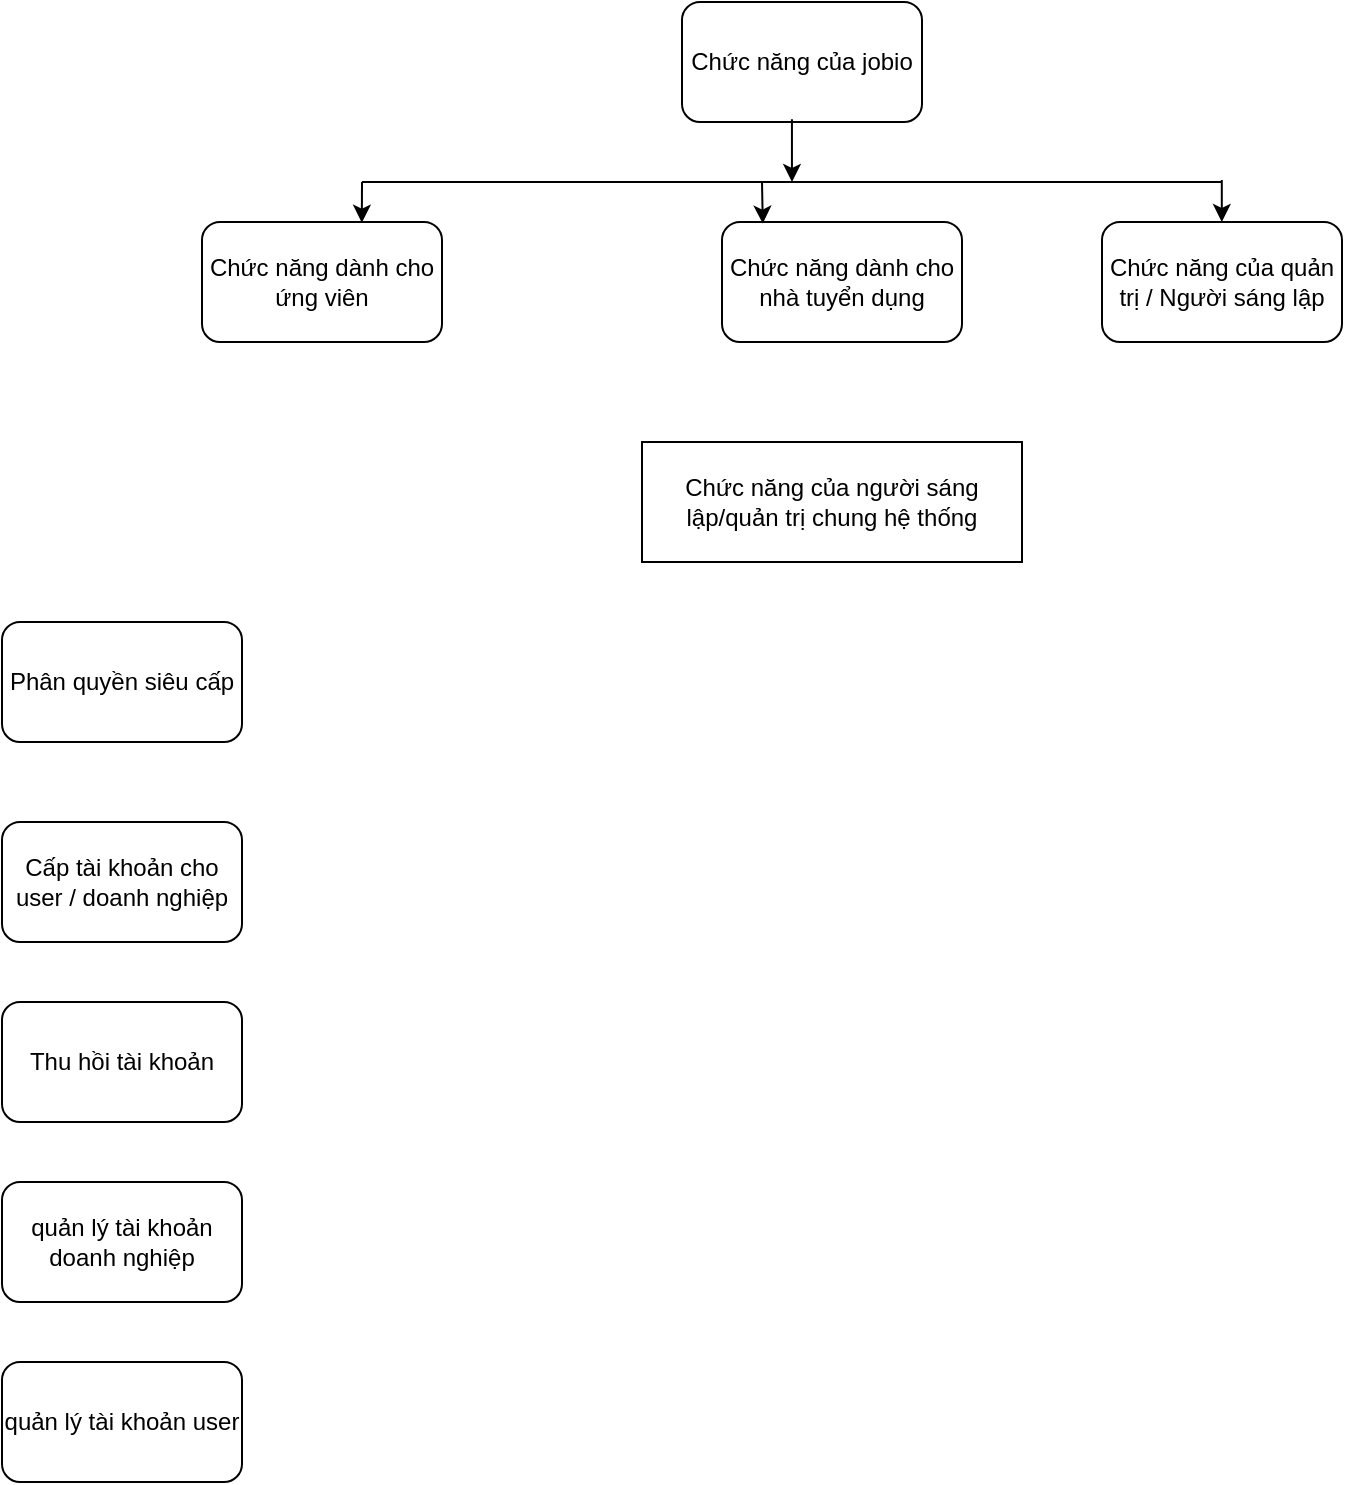 <mxfile version="28.2.8">
  <diagram name="Page-1" id="G9xiFKug8nNEHU4Qc6Kt">
    <mxGraphModel dx="864" dy="474" grid="1" gridSize="10" guides="1" tooltips="1" connect="1" arrows="1" fold="1" page="1" pageScale="1" pageWidth="850" pageHeight="1100" math="0" shadow="0">
      <root>
        <mxCell id="0" />
        <mxCell id="1" parent="0" />
        <mxCell id="T92mFK9ZWtlFtV9iLCKA-1" value="Chức năng của jobio" style="rounded=1;whiteSpace=wrap;html=1;" parent="1" vertex="1">
          <mxGeometry x="380" y="20" width="120" height="60" as="geometry" />
        </mxCell>
        <mxCell id="OGNeeQ6CrWGerhJwRkG2-1" value="Chức năng dành cho ứng viên" style="rounded=1;whiteSpace=wrap;html=1;" parent="1" vertex="1">
          <mxGeometry x="140" y="130" width="120" height="60" as="geometry" />
        </mxCell>
        <mxCell id="OGNeeQ6CrWGerhJwRkG2-2" value="Chức năng dành cho nhà tuyển dụng" style="rounded=1;whiteSpace=wrap;html=1;" parent="1" vertex="1">
          <mxGeometry x="400" y="130" width="120" height="60" as="geometry" />
        </mxCell>
        <mxCell id="OGNeeQ6CrWGerhJwRkG2-3" value="" style="endArrow=none;html=1;rounded=0;" parent="1" edge="1">
          <mxGeometry width="50" height="50" relative="1" as="geometry">
            <mxPoint x="220" y="110" as="sourcePoint" />
            <mxPoint x="650" y="110" as="targetPoint" />
          </mxGeometry>
        </mxCell>
        <mxCell id="OGNeeQ6CrWGerhJwRkG2-4" value="" style="endArrow=classic;html=1;rounded=0;entryX=0.17;entryY=0.013;entryDx=0;entryDy=0;entryPerimeter=0;" parent="1" target="OGNeeQ6CrWGerhJwRkG2-2" edge="1">
          <mxGeometry width="50" height="50" relative="1" as="geometry">
            <mxPoint x="420" y="110" as="sourcePoint" />
            <mxPoint x="470" y="60" as="targetPoint" />
          </mxGeometry>
        </mxCell>
        <mxCell id="OGNeeQ6CrWGerhJwRkG2-5" value="" style="endArrow=classic;html=1;rounded=0;exitX=0.458;exitY=0.977;exitDx=0;exitDy=0;exitPerimeter=0;" parent="1" source="T92mFK9ZWtlFtV9iLCKA-1" edge="1">
          <mxGeometry width="50" height="50" relative="1" as="geometry">
            <mxPoint x="330" y="180" as="sourcePoint" />
            <mxPoint x="435" y="110" as="targetPoint" />
          </mxGeometry>
        </mxCell>
        <mxCell id="OGNeeQ6CrWGerhJwRkG2-6" value="" style="endArrow=classic;html=1;rounded=0;entryX=0.666;entryY=0.006;entryDx=0;entryDy=0;entryPerimeter=0;" parent="1" target="OGNeeQ6CrWGerhJwRkG2-1" edge="1">
          <mxGeometry width="50" height="50" relative="1" as="geometry">
            <mxPoint x="220" y="110" as="sourcePoint" />
            <mxPoint x="280" y="170" as="targetPoint" />
          </mxGeometry>
        </mxCell>
        <mxCell id="YYRI2rdI4tY2woOfrceG-1" value="Chức năng của quản trị / Người sáng lập" style="rounded=1;whiteSpace=wrap;html=1;" vertex="1" parent="1">
          <mxGeometry x="590" y="130" width="120" height="60" as="geometry" />
        </mxCell>
        <mxCell id="YYRI2rdI4tY2woOfrceG-2" value="" style="endArrow=classic;html=1;rounded=0;entryX=0.17;entryY=0.013;entryDx=0;entryDy=0;entryPerimeter=0;" edge="1" parent="1">
          <mxGeometry width="50" height="50" relative="1" as="geometry">
            <mxPoint x="649.9" y="109" as="sourcePoint" />
            <mxPoint x="649.9" y="130" as="targetPoint" />
          </mxGeometry>
        </mxCell>
        <mxCell id="YYRI2rdI4tY2woOfrceG-3" value="Chức năng của người sáng lập/quản trị chung hệ thống" style="rounded=0;whiteSpace=wrap;html=1;" vertex="1" parent="1">
          <mxGeometry x="360" y="240" width="190" height="60" as="geometry" />
        </mxCell>
        <mxCell id="YYRI2rdI4tY2woOfrceG-5" value="Phân quyền siêu cấp" style="rounded=1;whiteSpace=wrap;html=1;" vertex="1" parent="1">
          <mxGeometry x="40" y="330" width="120" height="60" as="geometry" />
        </mxCell>
        <mxCell id="YYRI2rdI4tY2woOfrceG-6" value="Cấp tài khoản cho user / doanh nghiệp" style="rounded=1;whiteSpace=wrap;html=1;" vertex="1" parent="1">
          <mxGeometry x="40" y="430" width="120" height="60" as="geometry" />
        </mxCell>
        <mxCell id="YYRI2rdI4tY2woOfrceG-7" value="Thu hồi tài khoản" style="rounded=1;whiteSpace=wrap;html=1;" vertex="1" parent="1">
          <mxGeometry x="40" y="520" width="120" height="60" as="geometry" />
        </mxCell>
        <mxCell id="YYRI2rdI4tY2woOfrceG-8" value="quản lý tài khoản doanh nghiệp" style="rounded=1;whiteSpace=wrap;html=1;" vertex="1" parent="1">
          <mxGeometry x="40" y="610" width="120" height="60" as="geometry" />
        </mxCell>
        <mxCell id="YYRI2rdI4tY2woOfrceG-9" value="quản lý tài khoản user" style="rounded=1;whiteSpace=wrap;html=1;" vertex="1" parent="1">
          <mxGeometry x="40" y="700" width="120" height="60" as="geometry" />
        </mxCell>
      </root>
    </mxGraphModel>
  </diagram>
</mxfile>
